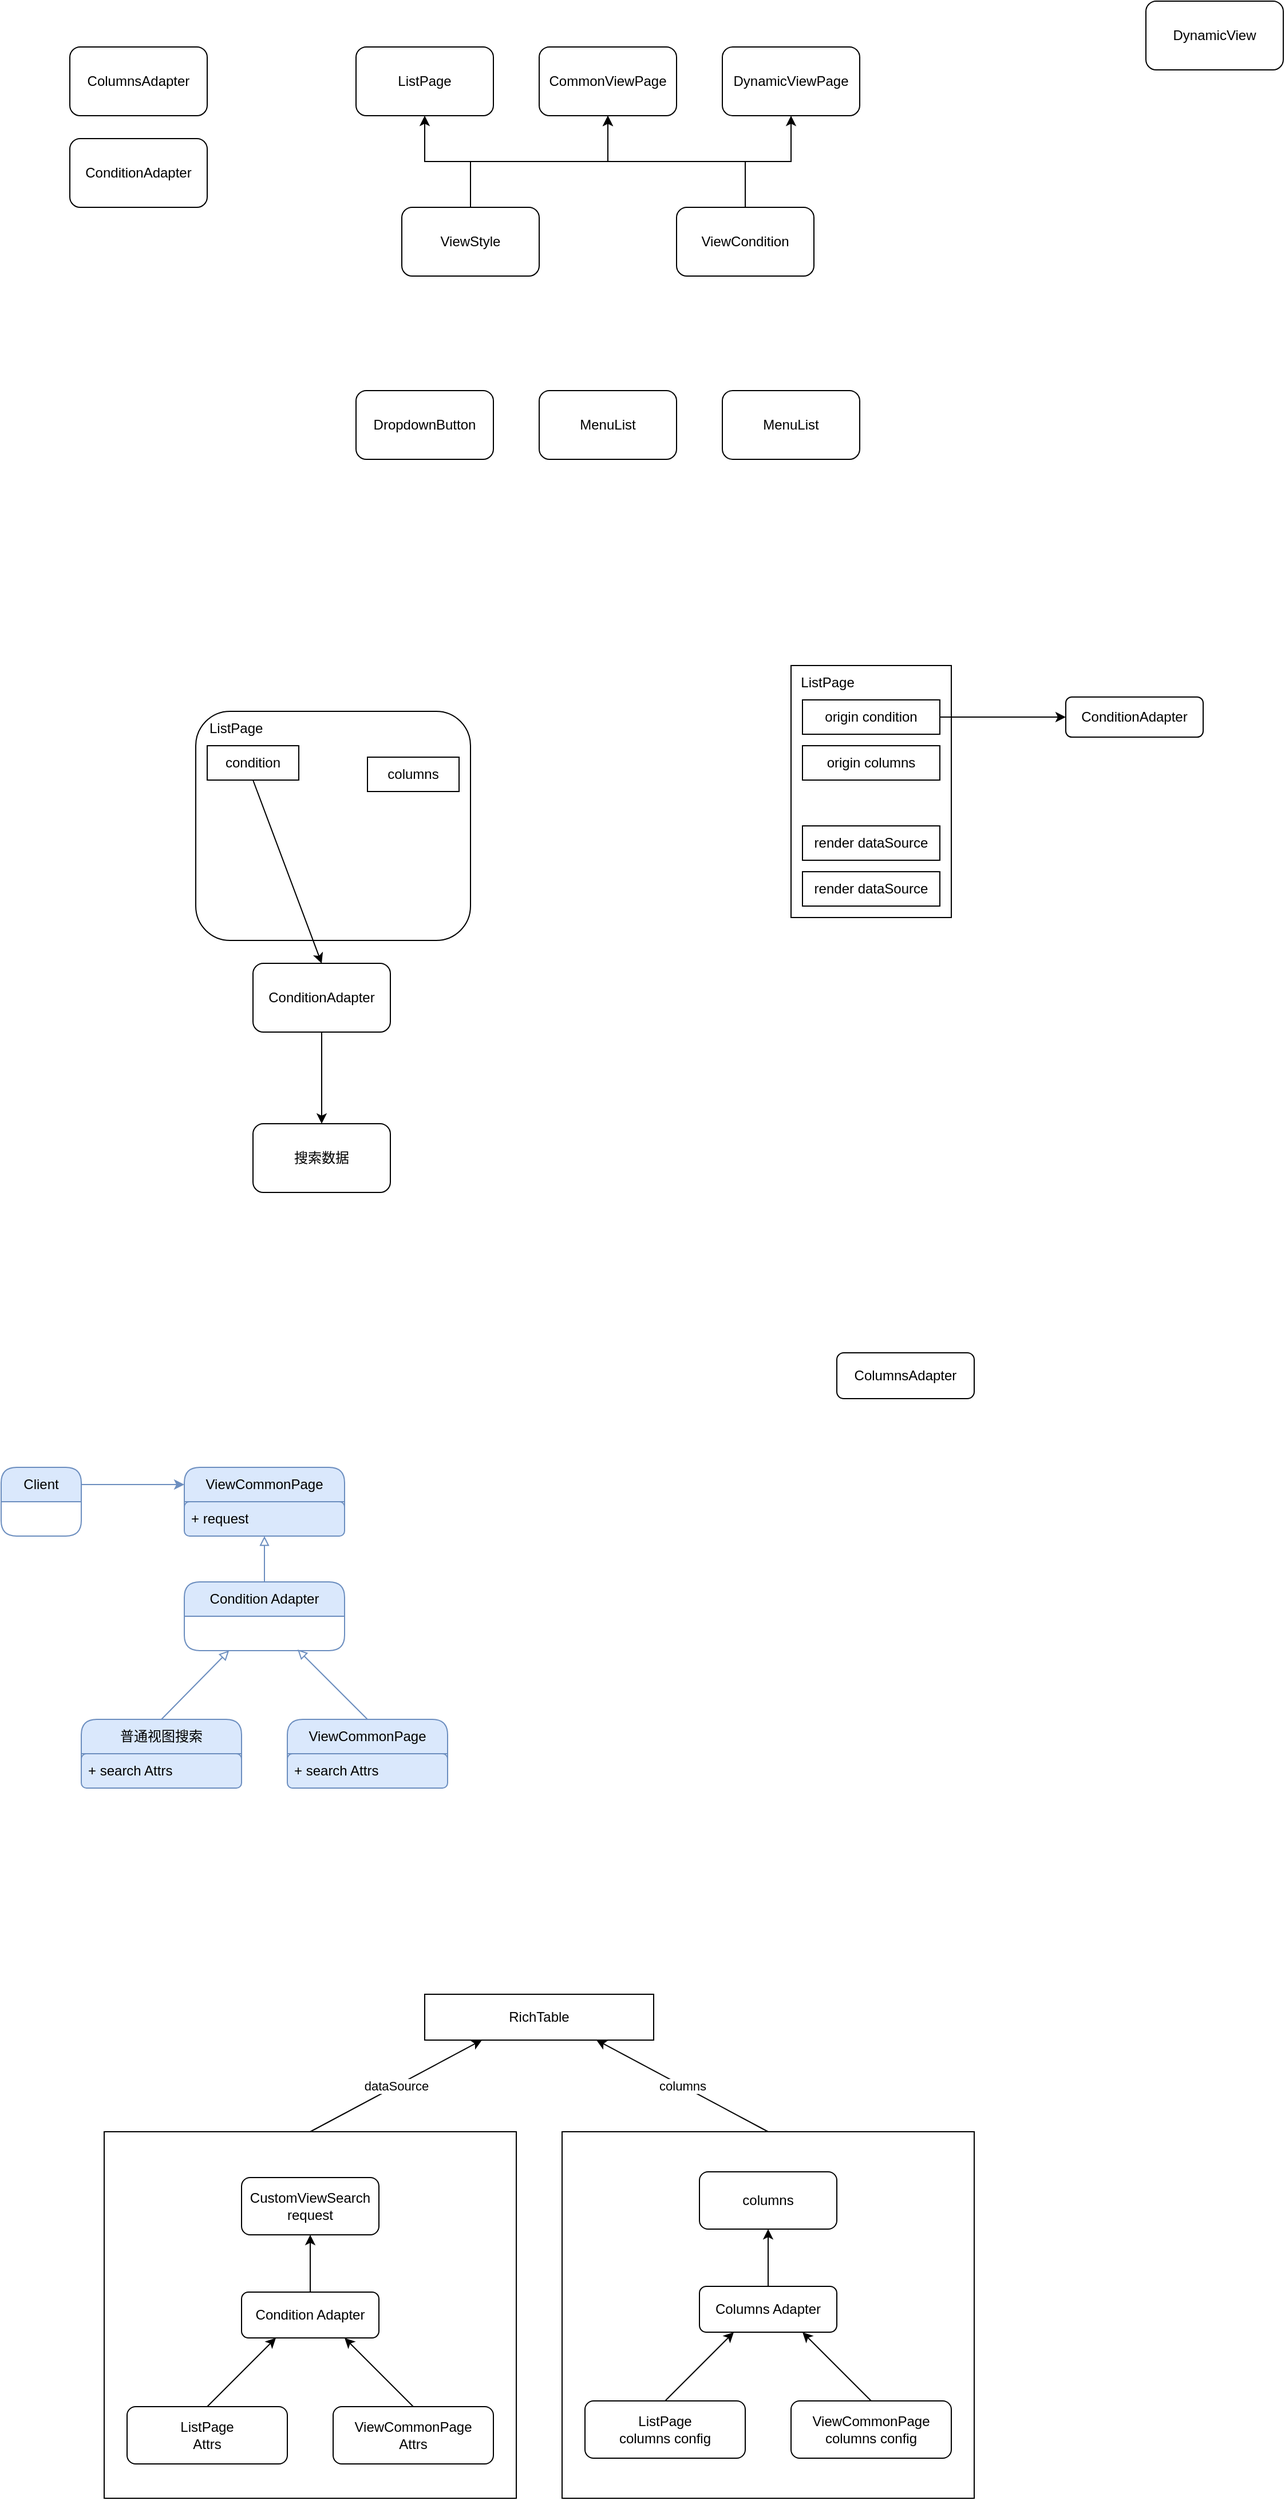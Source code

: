 <mxfile version="20.5.3" type="github" pages="3">
  <diagram id="nm5JbfF43LytAKfX23Ae" name="第 1 页">
    <mxGraphModel dx="1426" dy="801" grid="1" gridSize="10" guides="1" tooltips="1" connect="1" arrows="1" fold="1" page="1" pageScale="1" pageWidth="2339" pageHeight="3300" math="0" shadow="0">
      <root>
        <mxCell id="0" />
        <mxCell id="1" parent="0" />
        <mxCell id="U44CJ8AF4RkOhw-iptlG-54" value="" style="rounded=0;whiteSpace=wrap;html=1;strokeColor=default;" vertex="1" parent="1">
          <mxGeometry x="600" y="2120" width="360" height="320" as="geometry" />
        </mxCell>
        <mxCell id="U44CJ8AF4RkOhw-iptlG-52" value="" style="rounded=0;whiteSpace=wrap;html=1;strokeColor=default;" vertex="1" parent="1">
          <mxGeometry x="200" y="2120" width="360" height="320" as="geometry" />
        </mxCell>
        <mxCell id="ZO_voK8WTCk-SmgarwIh-1" value="ConditionAdapter" style="rounded=1;whiteSpace=wrap;html=1;" vertex="1" parent="1">
          <mxGeometry x="170" y="380" width="120" height="60" as="geometry" />
        </mxCell>
        <mxCell id="ZO_voK8WTCk-SmgarwIh-2" value="ColumnsAdapter" style="rounded=1;whiteSpace=wrap;html=1;" vertex="1" parent="1">
          <mxGeometry x="170" y="300" width="120" height="60" as="geometry" />
        </mxCell>
        <mxCell id="ZO_voK8WTCk-SmgarwIh-22" style="edgeStyle=orthogonalEdgeStyle;rounded=0;orthogonalLoop=1;jettySize=auto;html=1;exitX=0.5;exitY=0;exitDx=0;exitDy=0;entryX=0.5;entryY=1;entryDx=0;entryDy=0;" edge="1" parent="1" source="ZO_voK8WTCk-SmgarwIh-3" target="ZO_voK8WTCk-SmgarwIh-17">
          <mxGeometry relative="1" as="geometry" />
        </mxCell>
        <mxCell id="ZO_voK8WTCk-SmgarwIh-3" value="ViewCondition" style="rounded=1;whiteSpace=wrap;html=1;" vertex="1" parent="1">
          <mxGeometry x="700" y="440" width="120" height="60" as="geometry" />
        </mxCell>
        <mxCell id="ZO_voK8WTCk-SmgarwIh-19" style="edgeStyle=orthogonalEdgeStyle;rounded=0;orthogonalLoop=1;jettySize=auto;html=1;exitX=0.5;exitY=0;exitDx=0;exitDy=0;entryX=0.5;entryY=1;entryDx=0;entryDy=0;" edge="1" parent="1" source="ZO_voK8WTCk-SmgarwIh-4" target="ZO_voK8WTCk-SmgarwIh-16">
          <mxGeometry relative="1" as="geometry" />
        </mxCell>
        <mxCell id="ZO_voK8WTCk-SmgarwIh-20" style="edgeStyle=orthogonalEdgeStyle;rounded=0;orthogonalLoop=1;jettySize=auto;html=1;exitX=0.5;exitY=0;exitDx=0;exitDy=0;entryX=0.5;entryY=1;entryDx=0;entryDy=0;" edge="1" parent="1" source="ZO_voK8WTCk-SmgarwIh-4" target="ZO_voK8WTCk-SmgarwIh-17">
          <mxGeometry relative="1" as="geometry" />
        </mxCell>
        <mxCell id="ZO_voK8WTCk-SmgarwIh-21" style="edgeStyle=orthogonalEdgeStyle;rounded=0;orthogonalLoop=1;jettySize=auto;html=1;exitX=0.5;exitY=0;exitDx=0;exitDy=0;entryX=0.5;entryY=1;entryDx=0;entryDy=0;" edge="1" parent="1" source="ZO_voK8WTCk-SmgarwIh-4" target="ZO_voK8WTCk-SmgarwIh-5">
          <mxGeometry relative="1" as="geometry" />
        </mxCell>
        <mxCell id="ZO_voK8WTCk-SmgarwIh-4" value="ViewStyle" style="rounded=1;whiteSpace=wrap;html=1;" vertex="1" parent="1">
          <mxGeometry x="460" y="440" width="120" height="60" as="geometry" />
        </mxCell>
        <mxCell id="ZO_voK8WTCk-SmgarwIh-5" value="DynamicViewPage" style="rounded=1;whiteSpace=wrap;html=1;" vertex="1" parent="1">
          <mxGeometry x="740" y="300" width="120" height="60" as="geometry" />
        </mxCell>
        <mxCell id="ZO_voK8WTCk-SmgarwIh-6" value="DynamicView" style="rounded=1;whiteSpace=wrap;html=1;" vertex="1" parent="1">
          <mxGeometry x="1110" y="260" width="120" height="60" as="geometry" />
        </mxCell>
        <mxCell id="ZO_voK8WTCk-SmgarwIh-7" value="DropdownButton" style="rounded=1;whiteSpace=wrap;html=1;" vertex="1" parent="1">
          <mxGeometry x="420" y="600" width="120" height="60" as="geometry" />
        </mxCell>
        <mxCell id="ZO_voK8WTCk-SmgarwIh-8" value="MenuList" style="rounded=1;whiteSpace=wrap;html=1;" vertex="1" parent="1">
          <mxGeometry x="580" y="600" width="120" height="60" as="geometry" />
        </mxCell>
        <mxCell id="ZO_voK8WTCk-SmgarwIh-16" value="ListPage" style="rounded=1;whiteSpace=wrap;html=1;" vertex="1" parent="1">
          <mxGeometry x="420" y="300" width="120" height="60" as="geometry" />
        </mxCell>
        <mxCell id="ZO_voK8WTCk-SmgarwIh-17" value="CommonViewPage" style="rounded=1;whiteSpace=wrap;html=1;" vertex="1" parent="1">
          <mxGeometry x="580" y="300" width="120" height="60" as="geometry" />
        </mxCell>
        <mxCell id="ZO_voK8WTCk-SmgarwIh-23" value="MenuList" style="rounded=1;whiteSpace=wrap;html=1;" vertex="1" parent="1">
          <mxGeometry x="740" y="600" width="120" height="60" as="geometry" />
        </mxCell>
        <mxCell id="ZO_voK8WTCk-SmgarwIh-34" value="" style="group" vertex="1" connectable="0" parent="1">
          <mxGeometry x="280" y="880" width="240" height="200" as="geometry" />
        </mxCell>
        <mxCell id="ZO_voK8WTCk-SmgarwIh-25" value="" style="rounded=1;whiteSpace=wrap;html=1;" vertex="1" parent="ZO_voK8WTCk-SmgarwIh-34">
          <mxGeometry width="240" height="200" as="geometry" />
        </mxCell>
        <mxCell id="ZO_voK8WTCk-SmgarwIh-27" value="ListPage" style="text;html=1;align=left;verticalAlign=middle;resizable=0;points=[];autosize=1;strokeColor=none;fillColor=none;" vertex="1" parent="ZO_voK8WTCk-SmgarwIh-34">
          <mxGeometry x="10" width="70" height="30" as="geometry" />
        </mxCell>
        <mxCell id="ZO_voK8WTCk-SmgarwIh-35" value="condition" style="rounded=0;whiteSpace=wrap;html=1;" vertex="1" parent="ZO_voK8WTCk-SmgarwIh-34">
          <mxGeometry x="10" y="30" width="80" height="30" as="geometry" />
        </mxCell>
        <mxCell id="ZO_voK8WTCk-SmgarwIh-36" value="columns" style="rounded=0;whiteSpace=wrap;html=1;" vertex="1" parent="ZO_voK8WTCk-SmgarwIh-34">
          <mxGeometry x="150" y="40" width="80" height="30" as="geometry" />
        </mxCell>
        <mxCell id="ZO_voK8WTCk-SmgarwIh-41" value="ColumnsAdapter" style="rounded=1;whiteSpace=wrap;html=1;" vertex="1" parent="1">
          <mxGeometry x="840" y="1440" width="120" height="40" as="geometry" />
        </mxCell>
        <mxCell id="ZO_voK8WTCk-SmgarwIh-60" value="" style="edgeStyle=orthogonalEdgeStyle;rounded=0;orthogonalLoop=1;jettySize=auto;html=1;" edge="1" parent="1" source="ZO_voK8WTCk-SmgarwIh-42" target="ZO_voK8WTCk-SmgarwIh-59">
          <mxGeometry relative="1" as="geometry" />
        </mxCell>
        <mxCell id="ZO_voK8WTCk-SmgarwIh-42" value="ConditionAdapter" style="rounded=1;whiteSpace=wrap;html=1;" vertex="1" parent="1">
          <mxGeometry x="330" y="1100" width="120" height="60" as="geometry" />
        </mxCell>
        <mxCell id="ZO_voK8WTCk-SmgarwIh-53" value="" style="endArrow=classic;html=1;rounded=0;exitX=0.5;exitY=1;exitDx=0;exitDy=0;entryX=0.5;entryY=0;entryDx=0;entryDy=0;" edge="1" parent="1" source="ZO_voK8WTCk-SmgarwIh-35" target="ZO_voK8WTCk-SmgarwIh-42">
          <mxGeometry width="50" height="50" relative="1" as="geometry">
            <mxPoint x="660" y="1130" as="sourcePoint" />
            <mxPoint x="710" y="1080" as="targetPoint" />
          </mxGeometry>
        </mxCell>
        <mxCell id="ZO_voK8WTCk-SmgarwIh-59" value="搜索数据" style="rounded=1;whiteSpace=wrap;html=1;" vertex="1" parent="1">
          <mxGeometry x="330" y="1240" width="120" height="60" as="geometry" />
        </mxCell>
        <mxCell id="ZO_voK8WTCk-SmgarwIh-61" value="" style="rounded=0;whiteSpace=wrap;html=1;" vertex="1" parent="1">
          <mxGeometry x="800" y="840" width="140" height="220" as="geometry" />
        </mxCell>
        <mxCell id="ZO_voK8WTCk-SmgarwIh-62" value="&amp;nbsp; ListPage" style="text;html=1;align=left;verticalAlign=middle;resizable=0;points=[];autosize=1;strokeColor=none;fillColor=none;" vertex="1" parent="1">
          <mxGeometry x="800" y="840" width="80" height="30" as="geometry" />
        </mxCell>
        <mxCell id="ZO_voK8WTCk-SmgarwIh-68" style="edgeStyle=orthogonalEdgeStyle;rounded=0;orthogonalLoop=1;jettySize=auto;html=1;exitX=1;exitY=0.5;exitDx=0;exitDy=0;entryX=0;entryY=0.5;entryDx=0;entryDy=0;" edge="1" parent="1" source="ZO_voK8WTCk-SmgarwIh-63" target="ZO_voK8WTCk-SmgarwIh-67">
          <mxGeometry relative="1" as="geometry" />
        </mxCell>
        <mxCell id="ZO_voK8WTCk-SmgarwIh-63" value="origin condition" style="rounded=0;whiteSpace=wrap;html=1;" vertex="1" parent="1">
          <mxGeometry x="810" y="870" width="120" height="30" as="geometry" />
        </mxCell>
        <mxCell id="ZO_voK8WTCk-SmgarwIh-64" value="origin columns" style="rounded=0;whiteSpace=wrap;html=1;" vertex="1" parent="1">
          <mxGeometry x="810" y="910" width="120" height="30" as="geometry" />
        </mxCell>
        <mxCell id="ZO_voK8WTCk-SmgarwIh-65" value="render dataSource" style="rounded=0;whiteSpace=wrap;html=1;" vertex="1" parent="1">
          <mxGeometry x="810" y="980" width="120" height="30" as="geometry" />
        </mxCell>
        <mxCell id="ZO_voK8WTCk-SmgarwIh-66" value="render dataSource" style="rounded=0;whiteSpace=wrap;html=1;" vertex="1" parent="1">
          <mxGeometry x="810" y="1020" width="120" height="30" as="geometry" />
        </mxCell>
        <mxCell id="ZO_voK8WTCk-SmgarwIh-67" value="ConditionAdapter" style="rounded=1;whiteSpace=wrap;html=1;" vertex="1" parent="1">
          <mxGeometry x="1040" y="867.5" width="120" height="35" as="geometry" />
        </mxCell>
        <mxCell id="U44CJ8AF4RkOhw-iptlG-8" value="" style="endArrow=block;html=1;rounded=0;exitX=0.5;exitY=0;exitDx=0;exitDy=0;entryX=0.279;entryY=1;entryDx=0;entryDy=0;entryPerimeter=0;endFill=0;fillColor=#dae8fc;strokeColor=#6c8ebf;" edge="1" parent="1" source="U44CJ8AF4RkOhw-iptlG-11">
          <mxGeometry width="50" height="50" relative="1" as="geometry">
            <mxPoint x="180" y="1760" as="sourcePoint" />
            <mxPoint x="309.06" y="1700" as="targetPoint" />
          </mxGeometry>
        </mxCell>
        <mxCell id="U44CJ8AF4RkOhw-iptlG-10" value="" style="endArrow=block;html=1;rounded=0;exitX=0.5;exitY=0;exitDx=0;exitDy=0;entryX=0.707;entryY=0.967;entryDx=0;entryDy=0;entryPerimeter=0;endFill=0;fillColor=#dae8fc;strokeColor=#6c8ebf;" edge="1" parent="1" source="U44CJ8AF4RkOhw-iptlG-15">
          <mxGeometry width="50" height="50" relative="1" as="geometry">
            <mxPoint x="490" y="1780" as="sourcePoint" />
            <mxPoint x="368.98" y="1699.01" as="targetPoint" />
          </mxGeometry>
        </mxCell>
        <mxCell id="U44CJ8AF4RkOhw-iptlG-11" value="普通视图搜索" style="swimlane;fontStyle=0;childLayout=stackLayout;horizontal=1;startSize=30;horizontalStack=0;resizeParent=1;resizeParentMax=0;resizeLast=0;collapsible=1;marginBottom=0;whiteSpace=wrap;html=1;rounded=1;fillColor=#dae8fc;strokeColor=#6c8ebf;" vertex="1" parent="1">
          <mxGeometry x="180" y="1760" width="140" height="60" as="geometry">
            <mxRectangle x="40" y="1680" width="110" height="30" as="alternateBounds" />
          </mxGeometry>
        </mxCell>
        <mxCell id="U44CJ8AF4RkOhw-iptlG-12" value="&lt;span style=&quot;text-align: center;&quot;&gt;+ search Attrs&lt;/span&gt;" style="text;strokeColor=#6c8ebf;fillColor=#dae8fc;align=left;verticalAlign=middle;spacingLeft=4;spacingRight=4;overflow=hidden;points=[[0,0.5],[1,0.5]];portConstraint=eastwest;rotatable=0;whiteSpace=wrap;html=1;rounded=1;" vertex="1" parent="U44CJ8AF4RkOhw-iptlG-11">
          <mxGeometry y="30" width="140" height="30" as="geometry" />
        </mxCell>
        <mxCell id="U44CJ8AF4RkOhw-iptlG-15" value="ViewCommonPage" style="swimlane;fontStyle=0;childLayout=stackLayout;horizontal=1;startSize=30;horizontalStack=0;resizeParent=1;resizeParentMax=0;resizeLast=0;collapsible=1;marginBottom=0;whiteSpace=wrap;html=1;rounded=1;fillColor=#dae8fc;strokeColor=#6c8ebf;" vertex="1" parent="1">
          <mxGeometry x="360" y="1760" width="140" height="60" as="geometry">
            <mxRectangle x="40" y="1680" width="110" height="30" as="alternateBounds" />
          </mxGeometry>
        </mxCell>
        <mxCell id="U44CJ8AF4RkOhw-iptlG-16" value="&lt;span style=&quot;text-align: center;&quot;&gt;+ search Attrs&lt;/span&gt;" style="text;strokeColor=#6c8ebf;fillColor=#dae8fc;align=left;verticalAlign=middle;spacingLeft=4;spacingRight=4;overflow=hidden;points=[[0,0.5],[1,0.5]];portConstraint=eastwest;rotatable=0;whiteSpace=wrap;html=1;rounded=1;" vertex="1" parent="U44CJ8AF4RkOhw-iptlG-15">
          <mxGeometry y="30" width="140" height="30" as="geometry" />
        </mxCell>
        <mxCell id="U44CJ8AF4RkOhw-iptlG-21" value="" style="edgeStyle=orthogonalEdgeStyle;rounded=0;orthogonalLoop=1;jettySize=auto;html=1;endArrow=block;endFill=0;fillColor=#dae8fc;strokeColor=#6c8ebf;entryX=0.5;entryY=1;entryDx=0;entryDy=0;entryPerimeter=0;" edge="1" parent="1" source="U44CJ8AF4RkOhw-iptlG-17" target="U44CJ8AF4RkOhw-iptlG-28">
          <mxGeometry relative="1" as="geometry">
            <mxPoint x="340" y="1580" as="targetPoint" />
          </mxGeometry>
        </mxCell>
        <mxCell id="U44CJ8AF4RkOhw-iptlG-17" value="Condition Adapter" style="swimlane;fontStyle=0;childLayout=stackLayout;horizontal=1;startSize=30;horizontalStack=0;resizeParent=1;resizeParentMax=0;resizeLast=0;collapsible=1;marginBottom=0;whiteSpace=wrap;html=1;rounded=1;fillColor=#dae8fc;strokeColor=#6c8ebf;" vertex="1" parent="1">
          <mxGeometry x="270" y="1640" width="140" height="60" as="geometry">
            <mxRectangle x="40" y="1680" width="110" height="30" as="alternateBounds" />
          </mxGeometry>
        </mxCell>
        <mxCell id="U44CJ8AF4RkOhw-iptlG-22" value="Client" style="swimlane;fontStyle=0;childLayout=stackLayout;horizontal=1;startSize=30;horizontalStack=0;resizeParent=1;resizeParentMax=0;resizeLast=0;collapsible=1;marginBottom=0;whiteSpace=wrap;html=1;rounded=1;fillColor=#dae8fc;strokeColor=#6c8ebf;" vertex="1" parent="1">
          <mxGeometry x="110" y="1540" width="70" height="60" as="geometry">
            <mxRectangle x="40" y="1680" width="110" height="30" as="alternateBounds" />
          </mxGeometry>
        </mxCell>
        <mxCell id="U44CJ8AF4RkOhw-iptlG-26" value="ViewCommonPage" style="swimlane;fontStyle=0;childLayout=stackLayout;horizontal=1;startSize=30;horizontalStack=0;resizeParent=1;resizeParentMax=0;resizeLast=0;collapsible=1;marginBottom=0;whiteSpace=wrap;html=1;rounded=1;fillColor=#dae8fc;strokeColor=#6c8ebf;" vertex="1" parent="1">
          <mxGeometry x="270" y="1540" width="140" height="60" as="geometry" />
        </mxCell>
        <mxCell id="U44CJ8AF4RkOhw-iptlG-28" value="+ request" style="text;strokeColor=#6c8ebf;fillColor=#dae8fc;align=left;verticalAlign=middle;spacingLeft=4;spacingRight=4;overflow=hidden;points=[[0,0.5],[1,0.5]];portConstraint=eastwest;rotatable=0;whiteSpace=wrap;html=1;rounded=1;" vertex="1" parent="U44CJ8AF4RkOhw-iptlG-26">
          <mxGeometry y="30" width="140" height="30" as="geometry" />
        </mxCell>
        <mxCell id="U44CJ8AF4RkOhw-iptlG-31" value="" style="endArrow=classic;html=1;rounded=0;exitX=1;exitY=0.25;exitDx=0;exitDy=0;entryX=0;entryY=0.25;entryDx=0;entryDy=0;fillColor=#dae8fc;strokeColor=#6c8ebf;" edge="1" parent="1" source="U44CJ8AF4RkOhw-iptlG-22" target="U44CJ8AF4RkOhw-iptlG-26">
          <mxGeometry width="50" height="50" relative="1" as="geometry">
            <mxPoint x="410" y="1640" as="sourcePoint" />
            <mxPoint x="460" y="1590" as="targetPoint" />
          </mxGeometry>
        </mxCell>
        <mxCell id="U44CJ8AF4RkOhw-iptlG-33" value="CustomViewSearch&lt;br&gt;&lt;span style=&quot;text-align: left;&quot;&gt;request&lt;/span&gt;" style="rounded=1;whiteSpace=wrap;html=1;strokeColor=default;" vertex="1" parent="1">
          <mxGeometry x="320" y="2160" width="120" height="50" as="geometry" />
        </mxCell>
        <mxCell id="U44CJ8AF4RkOhw-iptlG-36" style="edgeStyle=orthogonalEdgeStyle;rounded=0;orthogonalLoop=1;jettySize=auto;html=1;exitX=0.5;exitY=0;exitDx=0;exitDy=0;entryX=0.5;entryY=1;entryDx=0;entryDy=0;endArrow=classic;endFill=1;" edge="1" parent="1" source="U44CJ8AF4RkOhw-iptlG-35" target="U44CJ8AF4RkOhw-iptlG-33">
          <mxGeometry relative="1" as="geometry" />
        </mxCell>
        <mxCell id="U44CJ8AF4RkOhw-iptlG-35" value="Condition Adapter" style="rounded=1;whiteSpace=wrap;html=1;strokeColor=default;" vertex="1" parent="1">
          <mxGeometry x="320" y="2260" width="120" height="40" as="geometry" />
        </mxCell>
        <mxCell id="U44CJ8AF4RkOhw-iptlG-37" value="ListPage&lt;br&gt;Attrs" style="rounded=1;whiteSpace=wrap;html=1;strokeColor=default;" vertex="1" parent="1">
          <mxGeometry x="220" y="2360" width="140" height="50" as="geometry" />
        </mxCell>
        <mxCell id="U44CJ8AF4RkOhw-iptlG-38" value="ViewCommonPage&lt;br&gt;Attrs" style="rounded=1;whiteSpace=wrap;html=1;strokeColor=default;" vertex="1" parent="1">
          <mxGeometry x="400" y="2360" width="140" height="50" as="geometry" />
        </mxCell>
        <mxCell id="U44CJ8AF4RkOhw-iptlG-41" value="" style="endArrow=classic;html=1;rounded=0;exitX=0.5;exitY=0;exitDx=0;exitDy=0;entryX=0.25;entryY=1;entryDx=0;entryDy=0;" edge="1" parent="1" source="U44CJ8AF4RkOhw-iptlG-37" target="U44CJ8AF4RkOhw-iptlG-35">
          <mxGeometry width="50" height="50" relative="1" as="geometry">
            <mxPoint x="450" y="2180" as="sourcePoint" />
            <mxPoint x="500" y="2130" as="targetPoint" />
          </mxGeometry>
        </mxCell>
        <mxCell id="U44CJ8AF4RkOhw-iptlG-42" value="" style="endArrow=classic;html=1;rounded=0;exitX=0.5;exitY=0;exitDx=0;exitDy=0;entryX=0.75;entryY=1;entryDx=0;entryDy=0;" edge="1" parent="1" source="U44CJ8AF4RkOhw-iptlG-38" target="U44CJ8AF4RkOhw-iptlG-35">
          <mxGeometry width="50" height="50" relative="1" as="geometry">
            <mxPoint x="300" y="2370" as="sourcePoint" />
            <mxPoint x="390" y="2310" as="targetPoint" />
          </mxGeometry>
        </mxCell>
        <mxCell id="U44CJ8AF4RkOhw-iptlG-45" value="columns" style="rounded=1;whiteSpace=wrap;html=1;strokeColor=default;" vertex="1" parent="1">
          <mxGeometry x="720" y="2155" width="120" height="50" as="geometry" />
        </mxCell>
        <mxCell id="U44CJ8AF4RkOhw-iptlG-46" style="edgeStyle=orthogonalEdgeStyle;rounded=0;orthogonalLoop=1;jettySize=auto;html=1;exitX=0.5;exitY=0;exitDx=0;exitDy=0;entryX=0.5;entryY=1;entryDx=0;entryDy=0;endArrow=classic;endFill=1;" edge="1" parent="1" source="U44CJ8AF4RkOhw-iptlG-47" target="U44CJ8AF4RkOhw-iptlG-45">
          <mxGeometry relative="1" as="geometry" />
        </mxCell>
        <mxCell id="U44CJ8AF4RkOhw-iptlG-47" value="Columns Adapter" style="rounded=1;whiteSpace=wrap;html=1;strokeColor=default;" vertex="1" parent="1">
          <mxGeometry x="720" y="2255" width="120" height="40" as="geometry" />
        </mxCell>
        <mxCell id="U44CJ8AF4RkOhw-iptlG-48" value="ListPage&lt;br&gt;columns config" style="rounded=1;whiteSpace=wrap;html=1;strokeColor=default;" vertex="1" parent="1">
          <mxGeometry x="620" y="2355" width="140" height="50" as="geometry" />
        </mxCell>
        <mxCell id="U44CJ8AF4RkOhw-iptlG-49" value="ViewCommonPage&lt;br&gt;columns config" style="rounded=1;whiteSpace=wrap;html=1;strokeColor=default;" vertex="1" parent="1">
          <mxGeometry x="800" y="2355" width="140" height="50" as="geometry" />
        </mxCell>
        <mxCell id="U44CJ8AF4RkOhw-iptlG-50" value="" style="endArrow=classic;html=1;rounded=0;exitX=0.5;exitY=0;exitDx=0;exitDy=0;entryX=0.25;entryY=1;entryDx=0;entryDy=0;" edge="1" parent="1" source="U44CJ8AF4RkOhw-iptlG-48" target="U44CJ8AF4RkOhw-iptlG-47">
          <mxGeometry width="50" height="50" relative="1" as="geometry">
            <mxPoint x="850" y="2175" as="sourcePoint" />
            <mxPoint x="900" y="2125" as="targetPoint" />
          </mxGeometry>
        </mxCell>
        <mxCell id="U44CJ8AF4RkOhw-iptlG-51" value="" style="endArrow=classic;html=1;rounded=0;exitX=0.5;exitY=0;exitDx=0;exitDy=0;entryX=0.75;entryY=1;entryDx=0;entryDy=0;" edge="1" parent="1" source="U44CJ8AF4RkOhw-iptlG-49" target="U44CJ8AF4RkOhw-iptlG-47">
          <mxGeometry width="50" height="50" relative="1" as="geometry">
            <mxPoint x="700" y="2365" as="sourcePoint" />
            <mxPoint x="790" y="2305" as="targetPoint" />
          </mxGeometry>
        </mxCell>
        <mxCell id="U44CJ8AF4RkOhw-iptlG-57" value="RichTable" style="rounded=0;whiteSpace=wrap;html=1;strokeColor=default;" vertex="1" parent="1">
          <mxGeometry x="480" y="2000" width="200" height="40" as="geometry" />
        </mxCell>
        <mxCell id="U44CJ8AF4RkOhw-iptlG-62" value="dataSource" style="endArrow=classic;html=1;rounded=0;exitX=0.5;exitY=0;exitDx=0;exitDy=0;entryX=0.25;entryY=1;entryDx=0;entryDy=0;" edge="1" parent="1" source="U44CJ8AF4RkOhw-iptlG-52" target="U44CJ8AF4RkOhw-iptlG-57">
          <mxGeometry width="50" height="50" relative="1" as="geometry">
            <mxPoint x="660" y="2030" as="sourcePoint" />
            <mxPoint x="710" y="1980" as="targetPoint" />
          </mxGeometry>
        </mxCell>
        <mxCell id="U44CJ8AF4RkOhw-iptlG-63" value="columns" style="endArrow=classic;html=1;rounded=0;exitX=0.5;exitY=0;exitDx=0;exitDy=0;entryX=0.75;entryY=1;entryDx=0;entryDy=0;" edge="1" parent="1" source="U44CJ8AF4RkOhw-iptlG-54" target="U44CJ8AF4RkOhw-iptlG-57">
          <mxGeometry width="50" height="50" relative="1" as="geometry">
            <mxPoint x="390" y="2130" as="sourcePoint" />
            <mxPoint x="590" y="2050" as="targetPoint" />
          </mxGeometry>
        </mxCell>
      </root>
    </mxGraphModel>
  </diagram>
  <diagram id="j_tm1Ur2rv6hb-nB_F4r" name="第 2 页">
    <mxGraphModel dx="1426" dy="801" grid="1" gridSize="10" guides="1" tooltips="1" connect="1" arrows="1" fold="1" page="1" pageScale="1" pageWidth="2339" pageHeight="3300" math="0" shadow="0">
      <root>
        <mxCell id="0" />
        <mxCell id="1" parent="0" />
        <mxCell id="yM9P7BzGrDmJ2KmxjOtz-1" value="" style="rounded=0;whiteSpace=wrap;html=1;fillColor=#dae8fc;strokeColor=#6c8ebf;" vertex="1" parent="1">
          <mxGeometry x="490" y="160" width="140" height="50" as="geometry" />
        </mxCell>
        <mxCell id="NcDPBJ0Ie0tPJa-_Eppp-29" value="" style="rounded=0;whiteSpace=wrap;html=1;fillColor=#dae8fc;strokeColor=#6c8ebf;" vertex="1" parent="1">
          <mxGeometry x="540" y="440" width="90" height="50" as="geometry" />
        </mxCell>
        <mxCell id="NcDPBJ0Ie0tPJa-_Eppp-1" value="" style="rounded=0;whiteSpace=wrap;html=1;fillColor=#dae8fc;strokeColor=#6c8ebf;" vertex="1" parent="1">
          <mxGeometry x="190" y="220" width="140" height="210" as="geometry" />
        </mxCell>
        <mxCell id="NcDPBJ0Ie0tPJa-_Eppp-2" value="自定义搜索" style="text;html=1;align=center;verticalAlign=middle;resizable=0;points=[];autosize=1;strokeColor=none;fillColor=none;" vertex="1" parent="1">
          <mxGeometry x="190" y="220" width="80" height="30" as="geometry" />
        </mxCell>
        <mxCell id="NcDPBJ0Ie0tPJa-_Eppp-3" value="Dropdown" style="rounded=1;whiteSpace=wrap;html=1;" vertex="1" parent="1">
          <mxGeometry x="200" y="250" width="80" height="30" as="geometry" />
        </mxCell>
        <mxCell id="NcDPBJ0Ie0tPJa-_Eppp-4" value="配置列表弹窗" style="rounded=1;whiteSpace=wrap;html=1;" vertex="1" parent="1">
          <mxGeometry x="200" y="290" width="120" height="30" as="geometry" />
        </mxCell>
        <mxCell id="NcDPBJ0Ie0tPJa-_Eppp-5" value="conditionAdapter" style="rounded=1;whiteSpace=wrap;html=1;" vertex="1" parent="1">
          <mxGeometry x="200" y="330" width="120" height="30" as="geometry" />
        </mxCell>
        <mxCell id="NcDPBJ0Ie0tPJa-_Eppp-6" value="" style="rounded=0;whiteSpace=wrap;html=1;fillColor=#dae8fc;strokeColor=#6c8ebf;" vertex="1" parent="1">
          <mxGeometry x="340" y="220" width="140" height="210" as="geometry" />
        </mxCell>
        <mxCell id="NcDPBJ0Ie0tPJa-_Eppp-7" value="列表布局" style="text;html=1;align=center;verticalAlign=middle;resizable=0;points=[];autosize=1;strokeColor=none;fillColor=none;" vertex="1" parent="1">
          <mxGeometry x="341" y="220" width="70" height="30" as="geometry" />
        </mxCell>
        <mxCell id="NcDPBJ0Ie0tPJa-_Eppp-8" value="Dropdown" style="rounded=1;whiteSpace=wrap;html=1;" vertex="1" parent="1">
          <mxGeometry x="350" y="250" width="80" height="30" as="geometry" />
        </mxCell>
        <mxCell id="NcDPBJ0Ie0tPJa-_Eppp-9" value="配置列表弹窗" style="rounded=1;whiteSpace=wrap;html=1;" vertex="1" parent="1">
          <mxGeometry x="350" y="290" width="120" height="30" as="geometry" />
        </mxCell>
        <mxCell id="NcDPBJ0Ie0tPJa-_Eppp-10" value="columnsAdapter" style="rounded=1;whiteSpace=wrap;html=1;" vertex="1" parent="1">
          <mxGeometry x="350" y="330" width="120" height="30" as="geometry" />
        </mxCell>
        <mxCell id="NcDPBJ0Ie0tPJa-_Eppp-11" value="conditionOptions" style="rounded=1;whiteSpace=wrap;html=1;" vertex="1" parent="1">
          <mxGeometry x="200" y="370" width="120" height="30" as="geometry" />
        </mxCell>
        <mxCell id="NcDPBJ0Ie0tPJa-_Eppp-12" value="" style="rounded=0;whiteSpace=wrap;html=1;fillColor=#dae8fc;strokeColor=#6c8ebf;" vertex="1" parent="1">
          <mxGeometry x="490" y="220" width="140" height="210" as="geometry" />
        </mxCell>
        <mxCell id="NcDPBJ0Ie0tPJa-_Eppp-13" value="其它" style="text;html=1;align=center;verticalAlign=middle;resizable=0;points=[];autosize=1;strokeColor=none;fillColor=none;" vertex="1" parent="1">
          <mxGeometry x="490" y="220" width="50" height="30" as="geometry" />
        </mxCell>
        <mxCell id="NcDPBJ0Ie0tPJa-_Eppp-14" value="导出" style="rounded=1;whiteSpace=wrap;html=1;" vertex="1" parent="1">
          <mxGeometry x="500" y="250" width="80" height="30" as="geometry" />
        </mxCell>
        <mxCell id="NcDPBJ0Ie0tPJa-_Eppp-15" value="" style="rounded=0;whiteSpace=wrap;html=1;fillColor=#dae8fc;strokeColor=#6c8ebf;" vertex="1" parent="1">
          <mxGeometry x="190" y="440" width="340" height="50" as="geometry" />
        </mxCell>
        <mxCell id="NcDPBJ0Ie0tPJa-_Eppp-16" value="AttrSelect" style="rounded=1;whiteSpace=wrap;html=1;" vertex="1" parent="1">
          <mxGeometry x="200" y="450" width="80" height="30" as="geometry" />
        </mxCell>
        <mxCell id="NcDPBJ0Ie0tPJa-_Eppp-17" value="RichTable" style="rounded=1;whiteSpace=wrap;html=1;" vertex="1" parent="1">
          <mxGeometry x="290" y="450" width="80" height="30" as="geometry" />
        </mxCell>
        <mxCell id="NcDPBJ0Ie0tPJa-_Eppp-18" value="" style="rounded=0;whiteSpace=wrap;html=1;fillColor=#dae8fc;strokeColor=#6c8ebf;" vertex="1" parent="1">
          <mxGeometry x="190" y="500" width="440" height="50" as="geometry" />
        </mxCell>
        <mxCell id="NcDPBJ0Ie0tPJa-_Eppp-19" value="React" style="rounded=1;whiteSpace=wrap;html=1;" vertex="1" parent="1">
          <mxGeometry x="200" y="510" width="80" height="30" as="geometry" />
        </mxCell>
        <mxCell id="NcDPBJ0Ie0tPJa-_Eppp-20" value="Mobx" style="rounded=1;whiteSpace=wrap;html=1;" vertex="1" parent="1">
          <mxGeometry x="290" y="510" width="80" height="30" as="geometry" />
        </mxCell>
        <mxCell id="NcDPBJ0Ie0tPJa-_Eppp-21" value="Antd" style="rounded=1;whiteSpace=wrap;html=1;" vertex="1" parent="1">
          <mxGeometry x="380" y="510" width="80" height="30" as="geometry" />
        </mxCell>
        <mxCell id="NcDPBJ0Ie0tPJa-_Eppp-22" value="DynamicFromRender" style="rounded=1;whiteSpace=wrap;html=1;" vertex="1" parent="1">
          <mxGeometry x="380" y="450" width="140" height="30" as="geometry" />
        </mxCell>
        <mxCell id="NcDPBJ0Ie0tPJa-_Eppp-23" value="" style="rounded=0;whiteSpace=wrap;html=1;fillColor=#dae8fc;strokeColor=#6c8ebf;" vertex="1" parent="1">
          <mxGeometry x="190" y="160" width="290" height="50" as="geometry" />
        </mxCell>
        <mxCell id="NcDPBJ0Ie0tPJa-_Eppp-24" value="Normal ListPage" style="rounded=1;whiteSpace=wrap;html=1;" vertex="1" parent="1">
          <mxGeometry x="200" y="170" width="120" height="30" as="geometry" />
        </mxCell>
        <mxCell id="NcDPBJ0Ie0tPJa-_Eppp-25" value="CommonViewPage" style="rounded=1;whiteSpace=wrap;html=1;" vertex="1" parent="1">
          <mxGeometry x="330" y="170" width="140" height="30" as="geometry" />
        </mxCell>
        <mxCell id="NcDPBJ0Ie0tPJa-_Eppp-26" value="DynamicViewPage" style="rounded=1;whiteSpace=wrap;html=1;" vertex="1" parent="1">
          <mxGeometry x="500" y="170" width="120" height="30" as="geometry" />
        </mxCell>
        <mxCell id="NcDPBJ0Ie0tPJa-_Eppp-27" value="Cache" style="rounded=1;whiteSpace=wrap;html=1;" vertex="1" parent="1">
          <mxGeometry x="500" y="290" width="80" height="30" as="geometry" />
        </mxCell>
        <mxCell id="NcDPBJ0Ie0tPJa-_Eppp-28" value="MenuList" style="rounded=1;whiteSpace=wrap;html=1;" vertex="1" parent="1">
          <mxGeometry x="550" y="450" width="70" height="30" as="geometry" />
        </mxCell>
      </root>
    </mxGraphModel>
  </diagram>
  <diagram id="w3HaR_IuJ6aUtEa5Hwqx" name="第 3 页">
    <mxGraphModel dx="1018" dy="690" grid="1" gridSize="10" guides="1" tooltips="1" connect="1" arrows="1" fold="1" page="1" pageScale="1" pageWidth="2339" pageHeight="3300" math="0" shadow="0">
      <root>
        <mxCell id="0" />
        <mxCell id="1" parent="0" />
        <mxCell id="iTq8s4fx6xtnVBVvO7l2-1" value="" style="rounded=0;whiteSpace=wrap;html=1;strokeColor=#6c8ebf;fillColor=#dae8fc;" vertex="1" parent="1">
          <mxGeometry x="480" y="240" width="360" height="320" as="geometry" />
        </mxCell>
        <mxCell id="iTq8s4fx6xtnVBVvO7l2-2" value="" style="rounded=0;whiteSpace=wrap;html=1;strokeColor=#6c8ebf;fillColor=#dae8fc;" vertex="1" parent="1">
          <mxGeometry x="80" y="240" width="360" height="320" as="geometry" />
        </mxCell>
        <mxCell id="iTq8s4fx6xtnVBVvO7l2-3" value="CustomViewSearch&lt;br&gt;&lt;span style=&quot;text-align: left;&quot;&gt;request&lt;/span&gt;" style="rounded=1;whiteSpace=wrap;html=1;strokeColor=default;" vertex="1" parent="1">
          <mxGeometry x="200" y="280" width="120" height="50" as="geometry" />
        </mxCell>
        <mxCell id="iTq8s4fx6xtnVBVvO7l2-4" style="edgeStyle=orthogonalEdgeStyle;rounded=0;orthogonalLoop=1;jettySize=auto;html=1;exitX=0.5;exitY=0;exitDx=0;exitDy=0;entryX=0.5;entryY=1;entryDx=0;entryDy=0;endArrow=classic;endFill=1;" edge="1" parent="1" source="iTq8s4fx6xtnVBVvO7l2-5" target="iTq8s4fx6xtnVBVvO7l2-3">
          <mxGeometry relative="1" as="geometry" />
        </mxCell>
        <mxCell id="iTq8s4fx6xtnVBVvO7l2-5" value="Condition Adapter" style="rounded=1;whiteSpace=wrap;html=1;strokeColor=default;" vertex="1" parent="1">
          <mxGeometry x="200" y="380" width="120" height="40" as="geometry" />
        </mxCell>
        <mxCell id="iTq8s4fx6xtnVBVvO7l2-6" value="ListPage&lt;br&gt;Attrs" style="rounded=1;whiteSpace=wrap;html=1;strokeColor=default;" vertex="1" parent="1">
          <mxGeometry x="100" y="480" width="140" height="50" as="geometry" />
        </mxCell>
        <mxCell id="iTq8s4fx6xtnVBVvO7l2-7" value="ViewCommonPage&lt;br&gt;Attrs" style="rounded=1;whiteSpace=wrap;html=1;strokeColor=default;" vertex="1" parent="1">
          <mxGeometry x="280" y="480" width="140" height="50" as="geometry" />
        </mxCell>
        <mxCell id="iTq8s4fx6xtnVBVvO7l2-8" value="" style="endArrow=classic;html=1;rounded=0;exitX=0.5;exitY=0;exitDx=0;exitDy=0;entryX=0.25;entryY=1;entryDx=0;entryDy=0;" edge="1" parent="1" source="iTq8s4fx6xtnVBVvO7l2-6" target="iTq8s4fx6xtnVBVvO7l2-5">
          <mxGeometry width="50" height="50" relative="1" as="geometry">
            <mxPoint x="330" y="300" as="sourcePoint" />
            <mxPoint x="380" y="250" as="targetPoint" />
          </mxGeometry>
        </mxCell>
        <mxCell id="iTq8s4fx6xtnVBVvO7l2-9" value="" style="endArrow=classic;html=1;rounded=0;exitX=0.5;exitY=0;exitDx=0;exitDy=0;entryX=0.75;entryY=1;entryDx=0;entryDy=0;" edge="1" parent="1" source="iTq8s4fx6xtnVBVvO7l2-7" target="iTq8s4fx6xtnVBVvO7l2-5">
          <mxGeometry width="50" height="50" relative="1" as="geometry">
            <mxPoint x="180" y="490" as="sourcePoint" />
            <mxPoint x="270" y="430" as="targetPoint" />
          </mxGeometry>
        </mxCell>
        <mxCell id="iTq8s4fx6xtnVBVvO7l2-10" value="columns" style="rounded=1;whiteSpace=wrap;html=1;strokeColor=default;" vertex="1" parent="1">
          <mxGeometry x="600" y="275" width="120" height="50" as="geometry" />
        </mxCell>
        <mxCell id="iTq8s4fx6xtnVBVvO7l2-11" style="edgeStyle=orthogonalEdgeStyle;rounded=0;orthogonalLoop=1;jettySize=auto;html=1;exitX=0.5;exitY=0;exitDx=0;exitDy=0;entryX=0.5;entryY=1;entryDx=0;entryDy=0;endArrow=classic;endFill=1;" edge="1" parent="1" source="iTq8s4fx6xtnVBVvO7l2-12" target="iTq8s4fx6xtnVBVvO7l2-10">
          <mxGeometry relative="1" as="geometry" />
        </mxCell>
        <mxCell id="iTq8s4fx6xtnVBVvO7l2-12" value="Columns Adapter" style="rounded=1;whiteSpace=wrap;html=1;strokeColor=default;" vertex="1" parent="1">
          <mxGeometry x="600" y="375" width="120" height="40" as="geometry" />
        </mxCell>
        <mxCell id="iTq8s4fx6xtnVBVvO7l2-13" value="ListPage&lt;br&gt;columns config" style="rounded=1;whiteSpace=wrap;html=1;strokeColor=default;" vertex="1" parent="1">
          <mxGeometry x="500" y="475" width="140" height="50" as="geometry" />
        </mxCell>
        <mxCell id="iTq8s4fx6xtnVBVvO7l2-14" value="ViewCommonPage&lt;br&gt;columns config" style="rounded=1;whiteSpace=wrap;html=1;strokeColor=default;" vertex="1" parent="1">
          <mxGeometry x="680" y="475" width="140" height="50" as="geometry" />
        </mxCell>
        <mxCell id="iTq8s4fx6xtnVBVvO7l2-15" value="" style="endArrow=classic;html=1;rounded=0;exitX=0.5;exitY=0;exitDx=0;exitDy=0;entryX=0.25;entryY=1;entryDx=0;entryDy=0;" edge="1" parent="1" source="iTq8s4fx6xtnVBVvO7l2-13" target="iTq8s4fx6xtnVBVvO7l2-12">
          <mxGeometry width="50" height="50" relative="1" as="geometry">
            <mxPoint x="730" y="295" as="sourcePoint" />
            <mxPoint x="780" y="245" as="targetPoint" />
          </mxGeometry>
        </mxCell>
        <mxCell id="iTq8s4fx6xtnVBVvO7l2-16" value="" style="endArrow=classic;html=1;rounded=0;exitX=0.5;exitY=0;exitDx=0;exitDy=0;entryX=0.75;entryY=1;entryDx=0;entryDy=0;" edge="1" parent="1" source="iTq8s4fx6xtnVBVvO7l2-14" target="iTq8s4fx6xtnVBVvO7l2-12">
          <mxGeometry width="50" height="50" relative="1" as="geometry">
            <mxPoint x="580" y="485" as="sourcePoint" />
            <mxPoint x="670" y="425" as="targetPoint" />
          </mxGeometry>
        </mxCell>
        <mxCell id="iTq8s4fx6xtnVBVvO7l2-17" value="Table" style="rounded=0;whiteSpace=wrap;html=1;strokeColor=default;" vertex="1" parent="1">
          <mxGeometry x="360" y="120" width="200" height="40" as="geometry" />
        </mxCell>
        <mxCell id="iTq8s4fx6xtnVBVvO7l2-18" value="dataSource" style="endArrow=classic;html=1;rounded=0;exitX=0.5;exitY=0;exitDx=0;exitDy=0;entryX=0.25;entryY=1;entryDx=0;entryDy=0;" edge="1" parent="1" source="iTq8s4fx6xtnVBVvO7l2-2" target="iTq8s4fx6xtnVBVvO7l2-17">
          <mxGeometry width="50" height="50" relative="1" as="geometry">
            <mxPoint x="540" y="150" as="sourcePoint" />
            <mxPoint x="590" y="100" as="targetPoint" />
          </mxGeometry>
        </mxCell>
        <mxCell id="iTq8s4fx6xtnVBVvO7l2-19" value="columns" style="endArrow=classic;html=1;rounded=0;exitX=0.5;exitY=0;exitDx=0;exitDy=0;entryX=0.75;entryY=1;entryDx=0;entryDy=0;" edge="1" parent="1" source="iTq8s4fx6xtnVBVvO7l2-1" target="iTq8s4fx6xtnVBVvO7l2-17">
          <mxGeometry width="50" height="50" relative="1" as="geometry">
            <mxPoint x="270" y="250" as="sourcePoint" />
            <mxPoint x="470" y="170" as="targetPoint" />
          </mxGeometry>
        </mxCell>
      </root>
    </mxGraphModel>
  </diagram>
</mxfile>
